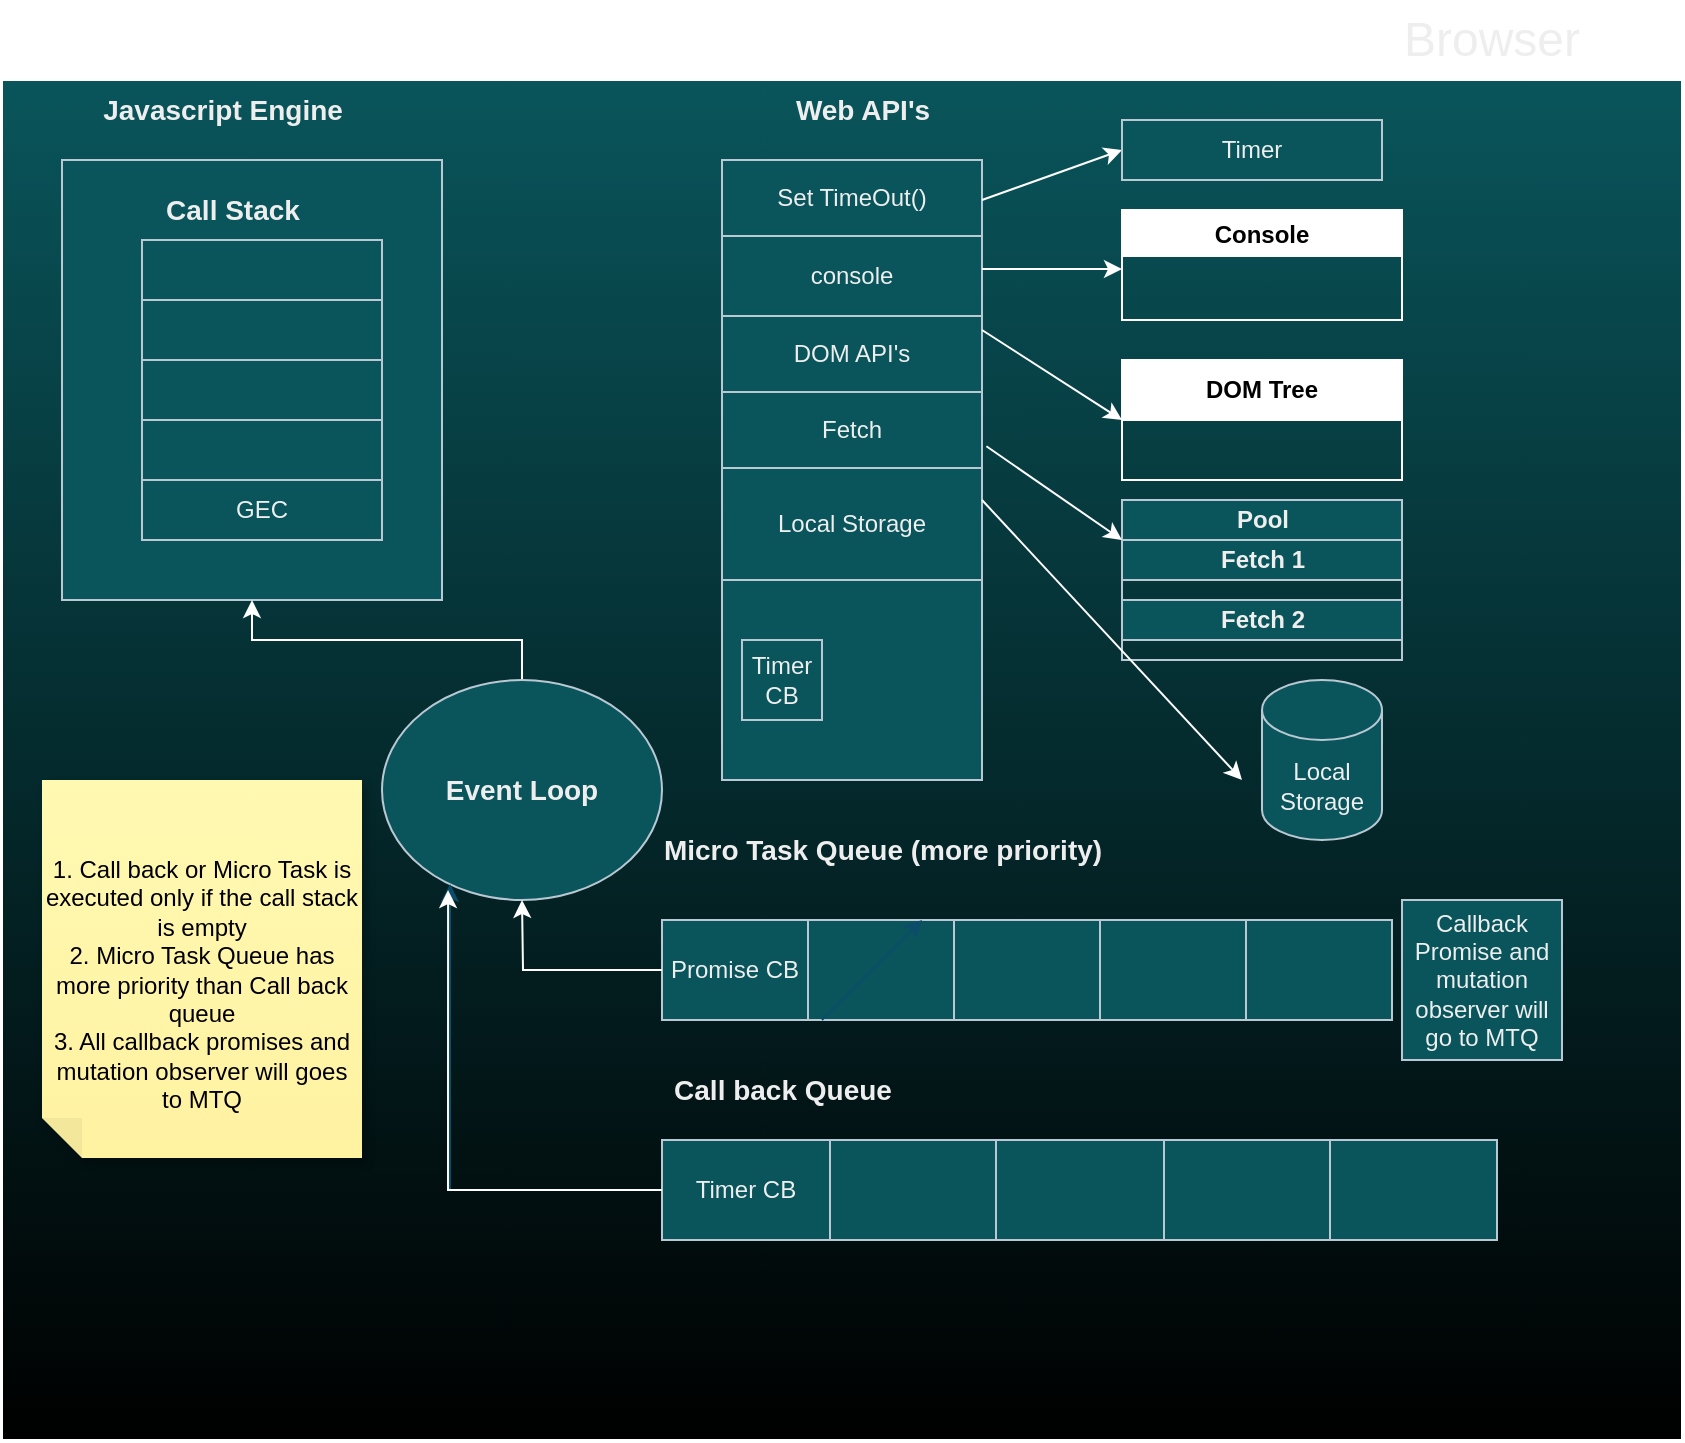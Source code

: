 <mxfile version="22.0.4" type="github">
  <diagram name="Page-1" id="2YBvvXClWsGukQMizWep">
    <mxGraphModel dx="1928" dy="464" grid="1" gridSize="10" guides="1" tooltips="1" connect="1" arrows="1" fold="1" page="1" pageScale="1" pageWidth="850" pageHeight="1100" math="0" shadow="0">
      <root>
        <mxCell id="0" />
        <mxCell id="1" parent="0" />
        <mxCell id="ZQmRmzhc4Gex6u_6EgTL-9" value="" style="rounded=0;whiteSpace=wrap;html=1;movable=0;resizable=0;rotatable=0;deletable=0;editable=0;locked=1;connectable=0;labelBackgroundColor=none;fillColor=#09555B;strokeColor=#ffffff;fontColor=#EEEEEE;fontStyle=1;gradientColor=default;" vertex="1" parent="1">
          <mxGeometry x="-20" y="40" width="840" height="680" as="geometry" />
        </mxCell>
        <mxCell id="ZQmRmzhc4Gex6u_6EgTL-7" value="" style="rounded=0;whiteSpace=wrap;html=1;movable=1;resizable=1;rotatable=1;deletable=1;editable=1;locked=0;connectable=1;labelBackgroundColor=none;fillColor=#09555B;strokeColor=#BAC8D3;fontColor=#EEEEEE;" vertex="1" parent="1">
          <mxGeometry x="10" y="80" width="190" height="220" as="geometry" />
        </mxCell>
        <mxCell id="ZQmRmzhc4Gex6u_6EgTL-1" value="" style="rounded=0;whiteSpace=wrap;html=1;movable=1;resizable=1;rotatable=1;deletable=1;editable=1;locked=0;connectable=1;labelBackgroundColor=none;fillColor=#09555B;strokeColor=#BAC8D3;fontColor=#EEEEEE;" vertex="1" parent="1">
          <mxGeometry x="50" y="120" width="120" height="30" as="geometry" />
        </mxCell>
        <mxCell id="ZQmRmzhc4Gex6u_6EgTL-2" value="" style="rounded=0;whiteSpace=wrap;html=1;movable=1;resizable=1;rotatable=1;deletable=1;editable=1;locked=0;connectable=1;labelBackgroundColor=none;fillColor=#09555B;strokeColor=#BAC8D3;fontColor=#EEEEEE;" vertex="1" parent="1">
          <mxGeometry x="50" y="150" width="120" height="30" as="geometry" />
        </mxCell>
        <mxCell id="ZQmRmzhc4Gex6u_6EgTL-3" value="" style="rounded=0;whiteSpace=wrap;html=1;movable=1;resizable=1;rotatable=1;deletable=1;editable=1;locked=0;connectable=1;labelBackgroundColor=none;fillColor=#09555B;strokeColor=#BAC8D3;fontColor=#EEEEEE;" vertex="1" parent="1">
          <mxGeometry x="50" y="180" width="120" height="30" as="geometry" />
        </mxCell>
        <mxCell id="ZQmRmzhc4Gex6u_6EgTL-4" value="" style="rounded=0;whiteSpace=wrap;html=1;movable=1;resizable=1;rotatable=1;deletable=1;editable=1;locked=0;connectable=1;labelBackgroundColor=none;fillColor=#09555B;strokeColor=#BAC8D3;fontColor=#EEEEEE;" vertex="1" parent="1">
          <mxGeometry x="50" y="210" width="120" height="30" as="geometry" />
        </mxCell>
        <mxCell id="ZQmRmzhc4Gex6u_6EgTL-5" value="GEC" style="rounded=0;whiteSpace=wrap;html=1;movable=1;resizable=1;rotatable=1;deletable=1;editable=1;locked=0;connectable=1;labelBackgroundColor=none;fillColor=#09555B;strokeColor=#BAC8D3;fontColor=#EEEEEE;" vertex="1" parent="1">
          <mxGeometry x="50" y="240" width="120" height="30" as="geometry" />
        </mxCell>
        <mxCell id="ZQmRmzhc4Gex6u_6EgTL-6" value="&lt;b&gt;&lt;font style=&quot;font-size: 14px;&quot;&gt;Call Stack&lt;/font&gt;&lt;/b&gt;" style="text;html=1;align=center;verticalAlign=middle;resizable=0;points=[];autosize=1;strokeColor=none;fillColor=none;labelBackgroundColor=none;fontColor=#EEEEEE;" vertex="1" parent="1">
          <mxGeometry x="50" y="90" width="90" height="30" as="geometry" />
        </mxCell>
        <mxCell id="ZQmRmzhc4Gex6u_6EgTL-10" value="&lt;span style=&quot;font-size: 14px;&quot;&gt;&lt;b&gt;Javascript Engine&lt;/b&gt;&lt;/span&gt;" style="text;html=1;align=center;verticalAlign=middle;resizable=1;points=[];autosize=1;strokeColor=none;fillColor=none;movable=1;rotatable=1;deletable=1;editable=1;locked=0;connectable=1;labelBackgroundColor=none;fontColor=#EEEEEE;" vertex="1" parent="1">
          <mxGeometry x="20" y="40" width="140" height="30" as="geometry" />
        </mxCell>
        <mxCell id="ZQmRmzhc4Gex6u_6EgTL-12" value="Local Storage" style="shape=cylinder3;whiteSpace=wrap;html=1;boundedLbl=1;backgroundOutline=1;size=15;labelBackgroundColor=none;fillColor=#09555B;strokeColor=#BAC8D3;fontColor=#EEEEEE;" vertex="1" parent="1">
          <mxGeometry x="610" y="340" width="60" height="80" as="geometry" />
        </mxCell>
        <mxCell id="ZQmRmzhc4Gex6u_6EgTL-14" value="Console" style="swimlane;movable=1;resizable=1;rotatable=1;deletable=1;editable=1;locked=0;connectable=1;labelBackgroundColor=none;fillColor=#FFFFFF;strokeColor=#FFFFFF;" vertex="1" parent="1">
          <mxGeometry x="540" y="105" width="140" height="55" as="geometry" />
        </mxCell>
        <mxCell id="ZQmRmzhc4Gex6u_6EgTL-16" value="DOM Tree" style="swimlane;whiteSpace=wrap;html=1;startSize=30;labelBackgroundColor=none;strokeColor=#FFFFFF;" vertex="1" parent="1">
          <mxGeometry x="540" y="180" width="140" height="60" as="geometry" />
        </mxCell>
        <mxCell id="ZQmRmzhc4Gex6u_6EgTL-29" value="Pool" style="swimlane;childLayout=stackLayout;resizeParent=1;resizeParentMax=0;horizontal=1;startSize=20;horizontalStack=0;html=1;rounded=0;strokeColor=#BAC8D3;align=center;verticalAlign=middle;fontFamily=Helvetica;fontSize=12;fontColor=#EEEEEE;fillColor=#09555B;labelBackgroundColor=none;" vertex="1" parent="1">
          <mxGeometry x="540" y="250" width="140" height="80" as="geometry" />
        </mxCell>
        <mxCell id="ZQmRmzhc4Gex6u_6EgTL-30" value="Fetch 1" style="swimlane;startSize=20;horizontal=0;html=1;rounded=0;strokeColor=#BAC8D3;align=center;verticalAlign=middle;fontFamily=Helvetica;fontSize=12;fontColor=#EEEEEE;fillColor=#09555B;labelBackgroundColor=none;" vertex="1" collapsed="1" parent="ZQmRmzhc4Gex6u_6EgTL-29">
          <mxGeometry y="20" width="140" height="30" as="geometry">
            <mxRectangle y="20" width="200" height="40" as="alternateBounds" />
          </mxGeometry>
        </mxCell>
        <mxCell id="ZQmRmzhc4Gex6u_6EgTL-31" value="Fetch 2" style="swimlane;startSize=20;horizontal=0;html=1;rounded=0;strokeColor=#BAC8D3;align=center;verticalAlign=middle;fontFamily=Helvetica;fontSize=12;fontColor=#EEEEEE;fillColor=#09555B;labelBackgroundColor=none;" vertex="1" collapsed="1" parent="ZQmRmzhc4Gex6u_6EgTL-29">
          <mxGeometry y="50" width="140" height="30" as="geometry">
            <mxRectangle y="50" width="200" height="40" as="alternateBounds" />
          </mxGeometry>
        </mxCell>
        <mxCell id="ZQmRmzhc4Gex6u_6EgTL-34" value="" style="shape=table;startSize=0;container=1;collapsible=0;childLayout=tableLayout;rounded=0;strokeColor=#BAC8D3;align=center;verticalAlign=middle;fontFamily=Helvetica;fontSize=12;fontColor=#EEEEEE;fillColor=#09555B;html=1;labelBackgroundColor=none;" vertex="1" parent="1">
          <mxGeometry x="340" y="80" width="130" height="210" as="geometry" />
        </mxCell>
        <mxCell id="ZQmRmzhc4Gex6u_6EgTL-35" value="" style="shape=tableRow;horizontal=0;startSize=0;swimlaneHead=0;swimlaneBody=0;strokeColor=#BAC8D3;top=0;left=0;bottom=0;right=0;collapsible=0;dropTarget=0;fillColor=none;points=[[0,0.5],[1,0.5]];portConstraint=eastwest;rounded=0;align=center;verticalAlign=middle;fontFamily=Helvetica;fontSize=12;fontColor=#EEEEEE;html=1;labelBackgroundColor=none;" vertex="1" parent="ZQmRmzhc4Gex6u_6EgTL-34">
          <mxGeometry width="130" height="38" as="geometry" />
        </mxCell>
        <mxCell id="ZQmRmzhc4Gex6u_6EgTL-36" value="Set TimeOut()" style="shape=partialRectangle;html=1;whiteSpace=wrap;connectable=0;strokeColor=#BAC8D3;overflow=hidden;fillColor=none;top=0;left=0;bottom=0;right=0;pointerEvents=1;rounded=0;align=center;verticalAlign=middle;fontFamily=Helvetica;fontSize=12;fontColor=#EEEEEE;labelBackgroundColor=none;" vertex="1" parent="ZQmRmzhc4Gex6u_6EgTL-35">
          <mxGeometry width="130" height="38" as="geometry">
            <mxRectangle width="130" height="38" as="alternateBounds" />
          </mxGeometry>
        </mxCell>
        <mxCell id="ZQmRmzhc4Gex6u_6EgTL-37" value="" style="shape=tableRow;horizontal=0;startSize=0;swimlaneHead=0;swimlaneBody=0;strokeColor=#BAC8D3;top=0;left=0;bottom=0;right=0;collapsible=0;dropTarget=0;fillColor=none;points=[[0,0.5],[1,0.5]];portConstraint=eastwest;rounded=0;align=center;verticalAlign=middle;fontFamily=Helvetica;fontSize=12;fontColor=#EEEEEE;html=1;labelBackgroundColor=none;" vertex="1" parent="ZQmRmzhc4Gex6u_6EgTL-34">
          <mxGeometry y="38" width="130" height="40" as="geometry" />
        </mxCell>
        <mxCell id="ZQmRmzhc4Gex6u_6EgTL-38" value="console" style="shape=partialRectangle;html=1;whiteSpace=wrap;connectable=0;strokeColor=#BAC8D3;overflow=hidden;fillColor=none;top=0;left=0;bottom=0;right=0;pointerEvents=1;rounded=0;align=center;verticalAlign=middle;fontFamily=Helvetica;fontSize=12;fontColor=#EEEEEE;labelBackgroundColor=none;" vertex="1" parent="ZQmRmzhc4Gex6u_6EgTL-37">
          <mxGeometry width="130" height="40" as="geometry">
            <mxRectangle width="130" height="40" as="alternateBounds" />
          </mxGeometry>
        </mxCell>
        <mxCell id="ZQmRmzhc4Gex6u_6EgTL-39" value="" style="shape=tableRow;horizontal=0;startSize=0;swimlaneHead=0;swimlaneBody=0;strokeColor=#BAC8D3;top=0;left=0;bottom=0;right=0;collapsible=0;dropTarget=0;fillColor=none;points=[[0,0.5],[1,0.5]];portConstraint=eastwest;rounded=0;align=center;verticalAlign=middle;fontFamily=Helvetica;fontSize=12;fontColor=#EEEEEE;html=1;labelBackgroundColor=none;" vertex="1" parent="ZQmRmzhc4Gex6u_6EgTL-34">
          <mxGeometry y="78" width="130" height="38" as="geometry" />
        </mxCell>
        <mxCell id="ZQmRmzhc4Gex6u_6EgTL-40" value="DOM API&#39;s" style="shape=partialRectangle;html=1;whiteSpace=wrap;connectable=0;strokeColor=#BAC8D3;overflow=hidden;fillColor=none;top=0;left=0;bottom=0;right=0;pointerEvents=1;rounded=0;align=center;verticalAlign=middle;fontFamily=Helvetica;fontSize=12;fontColor=#EEEEEE;labelBackgroundColor=none;" vertex="1" parent="ZQmRmzhc4Gex6u_6EgTL-39">
          <mxGeometry width="130" height="38" as="geometry">
            <mxRectangle width="130" height="38" as="alternateBounds" />
          </mxGeometry>
        </mxCell>
        <mxCell id="ZQmRmzhc4Gex6u_6EgTL-41" value="" style="shape=tableRow;horizontal=0;startSize=0;swimlaneHead=0;swimlaneBody=0;strokeColor=#BAC8D3;top=0;left=0;bottom=0;right=0;collapsible=0;dropTarget=0;fillColor=none;points=[[0,0.5],[1,0.5]];portConstraint=eastwest;rounded=0;align=center;verticalAlign=middle;fontFamily=Helvetica;fontSize=12;fontColor=#EEEEEE;html=1;labelBackgroundColor=none;" vertex="1" parent="ZQmRmzhc4Gex6u_6EgTL-34">
          <mxGeometry y="116" width="130" height="38" as="geometry" />
        </mxCell>
        <mxCell id="ZQmRmzhc4Gex6u_6EgTL-42" value="Fetch" style="shape=partialRectangle;html=1;whiteSpace=wrap;connectable=0;strokeColor=#BAC8D3;overflow=hidden;fillColor=none;top=0;left=0;bottom=0;right=0;pointerEvents=1;rounded=0;align=center;verticalAlign=middle;fontFamily=Helvetica;fontSize=12;fontColor=#EEEEEE;labelBackgroundColor=none;" vertex="1" parent="ZQmRmzhc4Gex6u_6EgTL-41">
          <mxGeometry width="130" height="38" as="geometry">
            <mxRectangle width="130" height="38" as="alternateBounds" />
          </mxGeometry>
        </mxCell>
        <mxCell id="ZQmRmzhc4Gex6u_6EgTL-43" value="" style="shape=tableRow;horizontal=0;startSize=0;swimlaneHead=0;swimlaneBody=0;strokeColor=#BAC8D3;top=0;left=0;bottom=0;right=0;collapsible=0;dropTarget=0;fillColor=none;points=[[0,0.5],[1,0.5]];portConstraint=eastwest;rounded=0;align=center;verticalAlign=middle;fontFamily=Helvetica;fontSize=12;fontColor=#EEEEEE;html=1;labelBackgroundColor=none;" vertex="1" parent="ZQmRmzhc4Gex6u_6EgTL-34">
          <mxGeometry y="154" width="130" height="56" as="geometry" />
        </mxCell>
        <mxCell id="ZQmRmzhc4Gex6u_6EgTL-44" value="Local Storage" style="shape=partialRectangle;html=1;whiteSpace=wrap;connectable=0;strokeColor=#BAC8D3;overflow=hidden;fillColor=none;top=0;left=0;bottom=0;right=0;pointerEvents=1;rounded=0;align=center;verticalAlign=middle;fontFamily=Helvetica;fontSize=12;fontColor=#EEEEEE;labelBackgroundColor=none;" vertex="1" parent="ZQmRmzhc4Gex6u_6EgTL-43">
          <mxGeometry width="130" height="56" as="geometry">
            <mxRectangle width="130" height="56" as="alternateBounds" />
          </mxGeometry>
        </mxCell>
        <mxCell id="ZQmRmzhc4Gex6u_6EgTL-47" value="&lt;span style=&quot;font-size: 14px;&quot;&gt;&lt;b&gt;Web API&#39;s&lt;/b&gt;&lt;/span&gt;" style="text;html=1;align=center;verticalAlign=middle;resizable=1;points=[];autosize=1;strokeColor=none;fillColor=none;movable=1;rotatable=1;deletable=1;editable=1;locked=0;connectable=1;labelBackgroundColor=none;fontColor=#EEEEEE;" vertex="1" parent="1">
          <mxGeometry x="365" y="40" width="90" height="30" as="geometry" />
        </mxCell>
        <mxCell id="ZQmRmzhc4Gex6u_6EgTL-50" value="" style="endArrow=classic;html=1;rounded=0;fontFamily=Helvetica;fontSize=12;fontColor=default;entryX=0;entryY=0.5;entryDx=0;entryDy=0;labelBackgroundColor=none;strokeColor=#FFFFFF;" edge="1" parent="1" target="ZQmRmzhc4Gex6u_6EgTL-51">
          <mxGeometry width="50" height="50" relative="1" as="geometry">
            <mxPoint x="470" y="100" as="sourcePoint" />
            <mxPoint x="590" y="30" as="targetPoint" />
          </mxGeometry>
        </mxCell>
        <mxCell id="ZQmRmzhc4Gex6u_6EgTL-51" value="Timer" style="rounded=0;whiteSpace=wrap;html=1;strokeColor=#BAC8D3;align=center;verticalAlign=middle;fontFamily=Helvetica;fontSize=12;fontColor=#EEEEEE;fillColor=#09555B;labelBackgroundColor=none;" vertex="1" parent="1">
          <mxGeometry x="540" y="60" width="130" height="30" as="geometry" />
        </mxCell>
        <mxCell id="ZQmRmzhc4Gex6u_6EgTL-52" value="" style="endArrow=classic;html=1;rounded=0;fontFamily=Helvetica;fontSize=12;fontColor=default;labelBackgroundColor=none;strokeColor=#ffffff;" edge="1" parent="1">
          <mxGeometry width="50" height="50" relative="1" as="geometry">
            <mxPoint x="470" y="134.5" as="sourcePoint" />
            <mxPoint x="540" y="134.5" as="targetPoint" />
          </mxGeometry>
        </mxCell>
        <mxCell id="ZQmRmzhc4Gex6u_6EgTL-54" value="" style="endArrow=classic;html=1;rounded=0;fontFamily=Helvetica;fontSize=12;fontColor=default;labelBackgroundColor=none;strokeColor=#FFFFFF;" edge="1" parent="1">
          <mxGeometry width="50" height="50" relative="1" as="geometry">
            <mxPoint x="470" y="165" as="sourcePoint" />
            <mxPoint x="540" y="210" as="targetPoint" />
            <Array as="points" />
          </mxGeometry>
        </mxCell>
        <mxCell id="ZQmRmzhc4Gex6u_6EgTL-55" value="" style="endArrow=classic;html=1;rounded=0;fontFamily=Helvetica;fontSize=12;fontColor=default;exitX=1.017;exitY=0.714;exitDx=0;exitDy=0;exitPerimeter=0;labelBackgroundColor=none;strokeColor=#ffffff;" edge="1" parent="1" source="ZQmRmzhc4Gex6u_6EgTL-41">
          <mxGeometry width="50" height="50" relative="1" as="geometry">
            <mxPoint x="280" y="170" as="sourcePoint" />
            <mxPoint x="540" y="270" as="targetPoint" />
          </mxGeometry>
        </mxCell>
        <mxCell id="ZQmRmzhc4Gex6u_6EgTL-61" value="" style="endArrow=classic;html=1;rounded=0;fontFamily=Helvetica;fontSize=12;fontColor=default;labelBackgroundColor=none;strokeColor=#ffffff;" edge="1" parent="1">
          <mxGeometry width="50" height="50" relative="1" as="geometry">
            <mxPoint x="470" y="250" as="sourcePoint" />
            <mxPoint x="600" y="390" as="targetPoint" />
            <Array as="points" />
          </mxGeometry>
        </mxCell>
        <mxCell id="ZQmRmzhc4Gex6u_6EgTL-64" value="" style="rounded=0;whiteSpace=wrap;html=1;strokeColor=#BAC8D3;align=center;verticalAlign=middle;fontFamily=Helvetica;fontSize=12;fontColor=#EEEEEE;fillColor=#09555B;labelBackgroundColor=none;" vertex="1" parent="1">
          <mxGeometry x="340" y="290" width="130" height="100" as="geometry" />
        </mxCell>
        <mxCell id="ZQmRmzhc4Gex6u_6EgTL-65" value="" style="shape=table;startSize=0;container=1;collapsible=0;childLayout=tableLayout;rounded=0;strokeColor=#BAC8D3;align=center;verticalAlign=middle;fontFamily=Helvetica;fontSize=12;fontColor=#EEEEEE;fillColor=#09555B;html=1;labelBackgroundColor=none;" vertex="1" parent="1">
          <mxGeometry x="310" y="460" width="365" height="50" as="geometry" />
        </mxCell>
        <mxCell id="ZQmRmzhc4Gex6u_6EgTL-66" value="" style="shape=tableRow;horizontal=0;startSize=0;swimlaneHead=0;swimlaneBody=0;strokeColor=#BAC8D3;top=0;left=0;bottom=0;right=0;collapsible=0;dropTarget=0;fillColor=none;points=[[0,0.5],[1,0.5]];portConstraint=eastwest;rounded=0;align=center;verticalAlign=middle;fontFamily=Helvetica;fontSize=12;fontColor=#EEEEEE;html=1;labelBackgroundColor=none;" vertex="1" parent="ZQmRmzhc4Gex6u_6EgTL-65">
          <mxGeometry width="365" height="50" as="geometry" />
        </mxCell>
        <mxCell id="ZQmRmzhc4Gex6u_6EgTL-67" value="Promise CB" style="shape=partialRectangle;html=1;whiteSpace=wrap;connectable=0;strokeColor=#BAC8D3;overflow=hidden;fillColor=none;top=0;left=0;bottom=0;right=0;pointerEvents=1;rounded=0;align=center;verticalAlign=middle;fontFamily=Helvetica;fontSize=12;fontColor=#EEEEEE;labelBackgroundColor=none;" vertex="1" parent="ZQmRmzhc4Gex6u_6EgTL-66">
          <mxGeometry width="73" height="50" as="geometry">
            <mxRectangle width="73" height="50" as="alternateBounds" />
          </mxGeometry>
        </mxCell>
        <mxCell id="ZQmRmzhc4Gex6u_6EgTL-68" value="" style="shape=partialRectangle;html=1;whiteSpace=wrap;connectable=0;strokeColor=#BAC8D3;overflow=hidden;fillColor=none;top=0;left=0;bottom=0;right=0;pointerEvents=1;rounded=0;align=center;verticalAlign=middle;fontFamily=Helvetica;fontSize=12;fontColor=#EEEEEE;labelBackgroundColor=none;" vertex="1" parent="ZQmRmzhc4Gex6u_6EgTL-66">
          <mxGeometry x="73" width="73" height="50" as="geometry">
            <mxRectangle width="73" height="50" as="alternateBounds" />
          </mxGeometry>
        </mxCell>
        <mxCell id="ZQmRmzhc4Gex6u_6EgTL-69" value="" style="shape=partialRectangle;html=1;whiteSpace=wrap;connectable=0;strokeColor=#BAC8D3;overflow=hidden;fillColor=none;top=0;left=0;bottom=0;right=0;pointerEvents=1;rounded=0;align=center;verticalAlign=middle;fontFamily=Helvetica;fontSize=12;fontColor=#EEEEEE;labelBackgroundColor=none;" vertex="1" parent="ZQmRmzhc4Gex6u_6EgTL-66">
          <mxGeometry x="146" width="73" height="50" as="geometry">
            <mxRectangle width="73" height="50" as="alternateBounds" />
          </mxGeometry>
        </mxCell>
        <mxCell id="ZQmRmzhc4Gex6u_6EgTL-70" value="" style="shape=partialRectangle;html=1;whiteSpace=wrap;connectable=0;strokeColor=#BAC8D3;overflow=hidden;fillColor=none;top=0;left=0;bottom=0;right=0;pointerEvents=1;rounded=0;align=center;verticalAlign=middle;fontFamily=Helvetica;fontSize=12;fontColor=#EEEEEE;labelBackgroundColor=none;" vertex="1" parent="ZQmRmzhc4Gex6u_6EgTL-66">
          <mxGeometry x="219" width="73" height="50" as="geometry">
            <mxRectangle width="73" height="50" as="alternateBounds" />
          </mxGeometry>
        </mxCell>
        <mxCell id="ZQmRmzhc4Gex6u_6EgTL-71" value="" style="shape=partialRectangle;html=1;whiteSpace=wrap;connectable=0;strokeColor=#BAC8D3;overflow=hidden;fillColor=none;top=0;left=0;bottom=0;right=0;pointerEvents=1;rounded=0;align=center;verticalAlign=middle;fontFamily=Helvetica;fontSize=12;fontColor=#EEEEEE;labelBackgroundColor=none;" vertex="1" parent="ZQmRmzhc4Gex6u_6EgTL-66">
          <mxGeometry x="292" width="73" height="50" as="geometry">
            <mxRectangle width="73" height="50" as="alternateBounds" />
          </mxGeometry>
        </mxCell>
        <mxCell id="ZQmRmzhc4Gex6u_6EgTL-72" value="&lt;span style=&quot;font-size: 14px;&quot;&gt;&lt;b&gt;Micro Task Queue (more priority)&lt;/b&gt;&lt;/span&gt;" style="text;html=1;align=center;verticalAlign=middle;resizable=1;points=[];autosize=1;strokeColor=none;fillColor=none;movable=1;rotatable=1;deletable=1;editable=1;locked=0;connectable=1;labelBackgroundColor=none;fontColor=#EEEEEE;" vertex="1" parent="1">
          <mxGeometry x="300" y="410" width="240" height="30" as="geometry" />
        </mxCell>
        <mxCell id="ZQmRmzhc4Gex6u_6EgTL-73" value="" style="shape=table;startSize=0;container=1;collapsible=0;childLayout=tableLayout;rounded=0;strokeColor=#BAC8D3;align=center;verticalAlign=middle;fontFamily=Helvetica;fontSize=12;fontColor=#EEEEEE;fillColor=#09555B;html=1;labelBackgroundColor=none;" vertex="1" parent="1">
          <mxGeometry x="310" y="570" width="417.5" height="50" as="geometry" />
        </mxCell>
        <mxCell id="ZQmRmzhc4Gex6u_6EgTL-74" value="" style="shape=tableRow;horizontal=0;startSize=0;swimlaneHead=0;swimlaneBody=0;strokeColor=#BAC8D3;top=0;left=0;bottom=0;right=0;collapsible=0;dropTarget=0;fillColor=none;points=[[0,0.5],[1,0.5]];portConstraint=eastwest;rounded=0;align=center;verticalAlign=middle;fontFamily=Helvetica;fontSize=12;fontColor=#EEEEEE;html=1;labelBackgroundColor=none;" vertex="1" parent="ZQmRmzhc4Gex6u_6EgTL-73">
          <mxGeometry width="417.5" height="50" as="geometry" />
        </mxCell>
        <mxCell id="ZQmRmzhc4Gex6u_6EgTL-75" value="Timer CB" style="shape=partialRectangle;html=1;whiteSpace=wrap;connectable=0;strokeColor=#BAC8D3;overflow=hidden;fillColor=none;top=0;left=0;bottom=0;right=0;pointerEvents=1;rounded=0;align=center;verticalAlign=middle;fontFamily=Helvetica;fontSize=12;fontColor=#EEEEEE;labelBackgroundColor=none;" vertex="1" parent="ZQmRmzhc4Gex6u_6EgTL-74">
          <mxGeometry width="84" height="50" as="geometry">
            <mxRectangle width="84" height="50" as="alternateBounds" />
          </mxGeometry>
        </mxCell>
        <mxCell id="ZQmRmzhc4Gex6u_6EgTL-76" value="" style="shape=partialRectangle;html=1;whiteSpace=wrap;connectable=0;strokeColor=#BAC8D3;overflow=hidden;fillColor=none;top=0;left=0;bottom=0;right=0;pointerEvents=1;rounded=0;align=center;verticalAlign=middle;fontFamily=Helvetica;fontSize=12;fontColor=#EEEEEE;labelBackgroundColor=none;" vertex="1" parent="ZQmRmzhc4Gex6u_6EgTL-74">
          <mxGeometry x="84" width="83" height="50" as="geometry">
            <mxRectangle width="83" height="50" as="alternateBounds" />
          </mxGeometry>
        </mxCell>
        <mxCell id="ZQmRmzhc4Gex6u_6EgTL-77" value="" style="shape=partialRectangle;html=1;whiteSpace=wrap;connectable=0;strokeColor=#BAC8D3;overflow=hidden;fillColor=none;top=0;left=0;bottom=0;right=0;pointerEvents=1;rounded=0;align=center;verticalAlign=middle;fontFamily=Helvetica;fontSize=12;fontColor=#EEEEEE;labelBackgroundColor=none;" vertex="1" parent="ZQmRmzhc4Gex6u_6EgTL-74">
          <mxGeometry x="167" width="84" height="50" as="geometry">
            <mxRectangle width="84" height="50" as="alternateBounds" />
          </mxGeometry>
        </mxCell>
        <mxCell id="ZQmRmzhc4Gex6u_6EgTL-78" value="" style="shape=partialRectangle;html=1;whiteSpace=wrap;connectable=0;strokeColor=#BAC8D3;overflow=hidden;fillColor=none;top=0;left=0;bottom=0;right=0;pointerEvents=1;rounded=0;align=center;verticalAlign=middle;fontFamily=Helvetica;fontSize=12;fontColor=#EEEEEE;labelBackgroundColor=none;" vertex="1" parent="ZQmRmzhc4Gex6u_6EgTL-74">
          <mxGeometry x="251" width="83" height="50" as="geometry">
            <mxRectangle width="83" height="50" as="alternateBounds" />
          </mxGeometry>
        </mxCell>
        <mxCell id="ZQmRmzhc4Gex6u_6EgTL-79" value="" style="shape=partialRectangle;html=1;whiteSpace=wrap;connectable=0;strokeColor=#BAC8D3;overflow=hidden;fillColor=none;top=0;left=0;bottom=0;right=0;pointerEvents=1;rounded=0;align=center;verticalAlign=middle;fontFamily=Helvetica;fontSize=12;fontColor=#EEEEEE;labelBackgroundColor=none;" vertex="1" parent="ZQmRmzhc4Gex6u_6EgTL-74">
          <mxGeometry x="334" width="84" height="50" as="geometry">
            <mxRectangle width="84" height="50" as="alternateBounds" />
          </mxGeometry>
        </mxCell>
        <mxCell id="ZQmRmzhc4Gex6u_6EgTL-80" value="&lt;span style=&quot;font-size: 14px;&quot;&gt;&lt;b&gt;Call back Queue&lt;/b&gt;&lt;/span&gt;" style="text;html=1;align=center;verticalAlign=middle;resizable=1;points=[];autosize=1;strokeColor=none;fillColor=none;movable=1;rotatable=1;deletable=1;editable=1;locked=0;connectable=1;labelBackgroundColor=none;fontColor=#EEEEEE;" vertex="1" parent="1">
          <mxGeometry x="305" y="530" width="130" height="30" as="geometry" />
        </mxCell>
        <mxCell id="ZQmRmzhc4Gex6u_6EgTL-104" style="edgeStyle=orthogonalEdgeStyle;rounded=0;orthogonalLoop=1;jettySize=auto;html=1;exitX=0.5;exitY=0;exitDx=0;exitDy=0;entryX=0.5;entryY=1;entryDx=0;entryDy=0;strokeColor=#ffffff;" edge="1" parent="1" source="ZQmRmzhc4Gex6u_6EgTL-81" target="ZQmRmzhc4Gex6u_6EgTL-7">
          <mxGeometry relative="1" as="geometry" />
        </mxCell>
        <mxCell id="ZQmRmzhc4Gex6u_6EgTL-81" value="&lt;font style=&quot;font-size: 14px;&quot;&gt;&lt;b&gt;Event Loop&lt;/b&gt;&lt;/font&gt;" style="ellipse;whiteSpace=wrap;html=1;rounded=0;strokeColor=#BAC8D3;align=center;verticalAlign=middle;fontFamily=Helvetica;fontSize=12;fontColor=#EEEEEE;fillColor=#09555B;labelBackgroundColor=none;" vertex="1" parent="1">
          <mxGeometry x="170" y="340" width="140" height="110" as="geometry" />
        </mxCell>
        <mxCell id="ZQmRmzhc4Gex6u_6EgTL-85" value="Timer CB" style="rounded=0;whiteSpace=wrap;html=1;strokeColor=#BAC8D3;fontColor=#EEEEEE;fillColor=#09555B;" vertex="1" parent="1">
          <mxGeometry x="350" y="320" width="40" height="40" as="geometry" />
        </mxCell>
        <mxCell id="ZQmRmzhc4Gex6u_6EgTL-86" value="Callback Promise and mutation observer will go to MTQ" style="rounded=0;whiteSpace=wrap;html=1;strokeColor=#BAC8D3;fontColor=#EEEEEE;fillColor=#09555B;" vertex="1" parent="1">
          <mxGeometry x="680" y="450" width="80" height="80" as="geometry" />
        </mxCell>
        <mxCell id="ZQmRmzhc4Gex6u_6EgTL-87" value="" style="endArrow=classic;html=1;rounded=0;strokeColor=#0B4D6A;" edge="1" parent="1">
          <mxGeometry width="50" height="50" relative="1" as="geometry">
            <mxPoint x="390" y="510" as="sourcePoint" />
            <mxPoint x="440" y="460" as="targetPoint" />
          </mxGeometry>
        </mxCell>
        <mxCell id="ZQmRmzhc4Gex6u_6EgTL-98" value="&lt;br&gt;1. Call back or Micro Task is executed only if the call stack is empty&lt;br&gt;2. Micro Task Queue has more priority than Call back queue&lt;br&gt;3. All callback promises and mutation observer will goes to MTQ" style="shape=note;whiteSpace=wrap;html=1;backgroundOutline=1;fontColor=#000000;darkOpacity=0.05;fillColor=#FFF9B2;strokeColor=none;fillStyle=solid;direction=west;gradientDirection=north;gradientColor=#FFF2A1;shadow=1;size=20;pointerEvents=1;" vertex="1" parent="1">
          <mxGeometry y="390" width="160" height="189" as="geometry" />
        </mxCell>
        <mxCell id="ZQmRmzhc4Gex6u_6EgTL-99" value="&lt;font style=&quot;font-size: 24px;&quot;&gt;Browser&lt;/font&gt;" style="text;strokeColor=none;align=center;fillColor=none;html=1;verticalAlign=middle;whiteSpace=wrap;rounded=0;fontColor=#EEEEEE;" vertex="1" parent="1">
          <mxGeometry x="650" width="150" height="40" as="geometry" />
        </mxCell>
        <mxCell id="ZQmRmzhc4Gex6u_6EgTL-102" style="edgeStyle=orthogonalEdgeStyle;rounded=0;orthogonalLoop=1;jettySize=auto;html=1;exitX=0;exitY=0.5;exitDx=0;exitDy=0;strokeColor=#ffffff;" edge="1" parent="1" source="ZQmRmzhc4Gex6u_6EgTL-66">
          <mxGeometry relative="1" as="geometry">
            <mxPoint x="240" y="450" as="targetPoint" />
          </mxGeometry>
        </mxCell>
        <mxCell id="ZQmRmzhc4Gex6u_6EgTL-103" style="edgeStyle=orthogonalEdgeStyle;rounded=0;orthogonalLoop=1;jettySize=auto;html=1;exitX=0;exitY=0.5;exitDx=0;exitDy=0;strokeColor=#0B4D6A;entryX=0.243;entryY=0.927;entryDx=0;entryDy=0;entryPerimeter=0;" edge="1" parent="1" target="ZQmRmzhc4Gex6u_6EgTL-81">
          <mxGeometry relative="1" as="geometry">
            <mxPoint x="204.54" y="450" as="targetPoint" />
            <mxPoint x="304.5" y="595" as="sourcePoint" />
            <Array as="points">
              <mxPoint x="204" y="595" />
            </Array>
          </mxGeometry>
        </mxCell>
        <mxCell id="ZQmRmzhc4Gex6u_6EgTL-105" style="edgeStyle=orthogonalEdgeStyle;rounded=0;orthogonalLoop=1;jettySize=auto;html=1;exitX=0;exitY=0.5;exitDx=0;exitDy=0;entryX=0.236;entryY=0.955;entryDx=0;entryDy=0;entryPerimeter=0;strokeColor=#ffffff;" edge="1" parent="1" source="ZQmRmzhc4Gex6u_6EgTL-74" target="ZQmRmzhc4Gex6u_6EgTL-81">
          <mxGeometry relative="1" as="geometry" />
        </mxCell>
      </root>
    </mxGraphModel>
  </diagram>
</mxfile>
